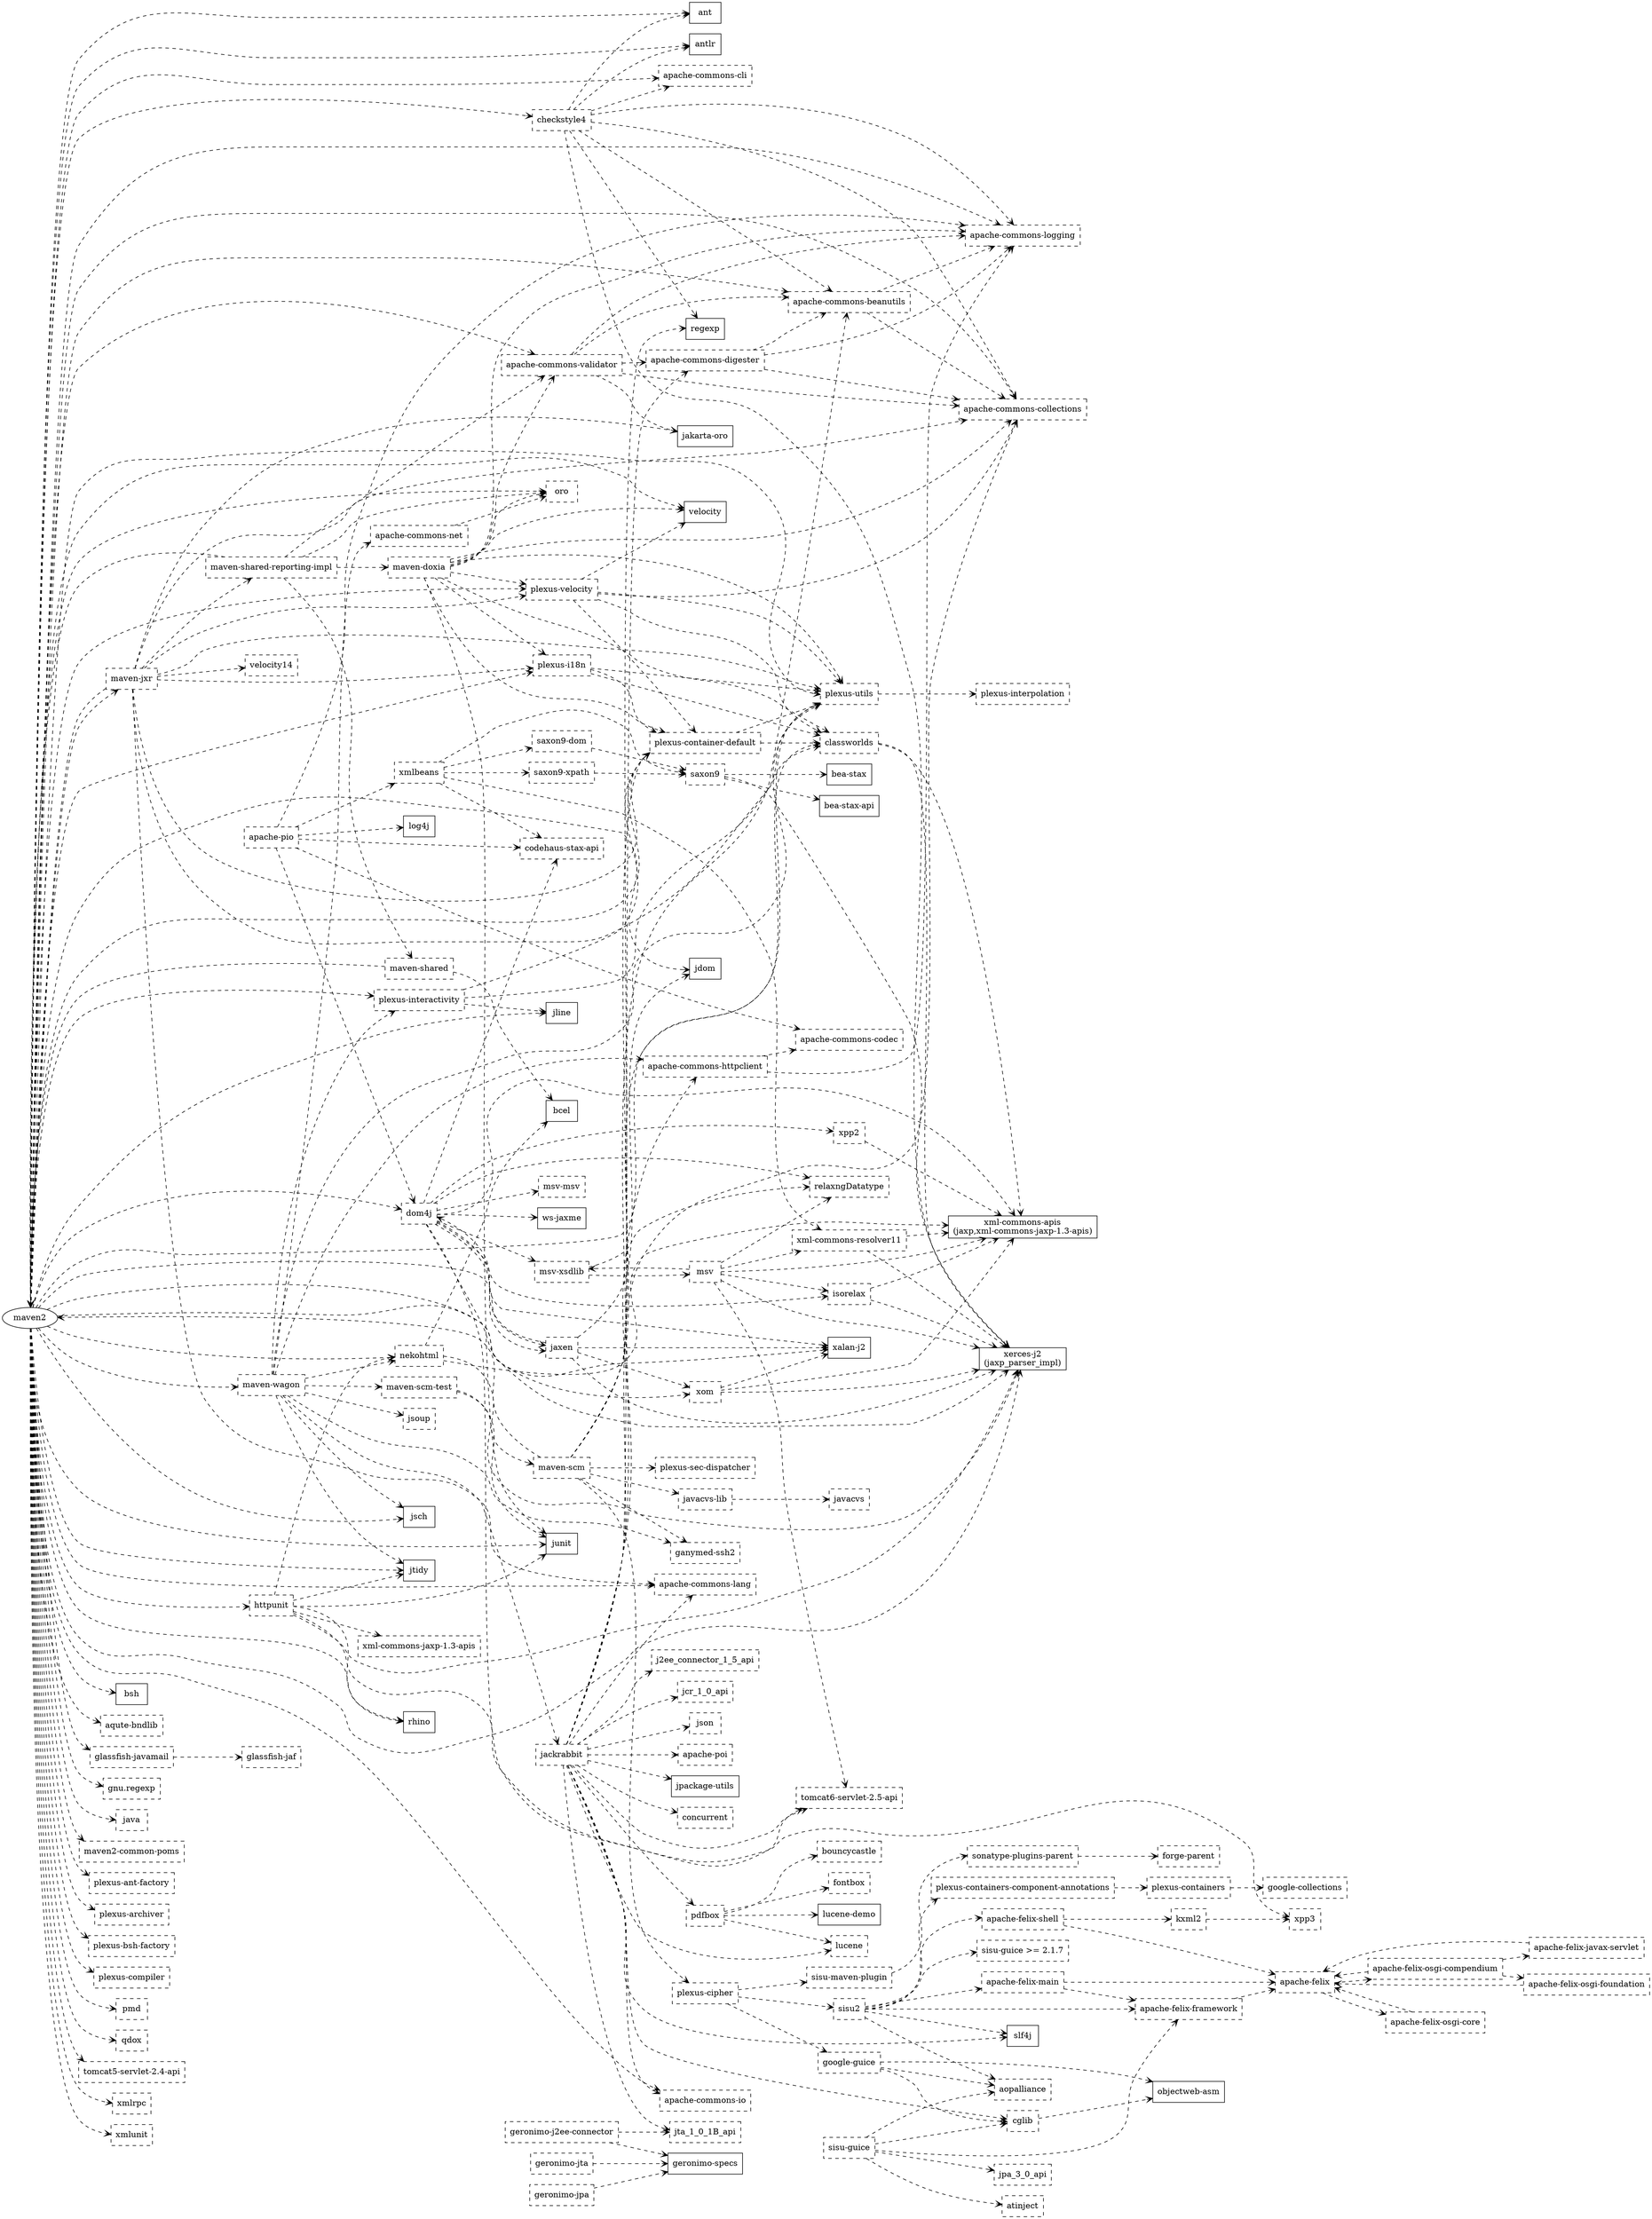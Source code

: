 digraph "maven2-dependencies" {
	rankdir=LR;
	compound=true;
	node [ shape=box style=dashed ];
	edge [ arrowhead=open arrowtail=open style=dashed ];

	"maven2"            [ style=solid shape=oval ];

	"ant"               [ style=solid ];
	"antlr"             [ style=solid ];
	"bcel"              [ style=solid ];
	"bea-stax"          [ style=solid ];
	"bea-stax-api"      [ style=solid ];
	"bsh"               [ style=solid ];
	"geronimo-specs"    [ style=solid ];
	"jakarta-oro"       [ style=solid ];
	"jpackage-utils"    [ style=solid ];
	"jdom"              [ style=solid ];
	"jline"             [ style=solid ];
	"jsch"              [ style=solid ];
	"jtidy"             [ style=solid ];
	"junit"             [ style=solid ];
	"log4j"             [ style=solid ];
	"lucene-demo"       [ style=solid ];
	"objectweb-asm"     [ style=solid ];
	"regexp"            [ style=solid ];
	"rhino"             [ style=solid ];
	"slf4j"             [ style=solid ];
	"velocity"          [ style=solid ];
	"ws-jaxme"          [ style=solid ];
	"xalan-j2"          [ style=solid ];
	"xerces-j2"         [ style=solid label="xerces-j2\n(jaxp_parser_impl)" ];
	"xml-commons-apis"  [ style=solid label="xml-commons-apis\n(jaxp,xml-commons-jaxp-1.3-apis)" ];


	"maven2" -> "ant";
	"maven2" -> "antlr";
	"maven2" -> "apache-commons-beanutils";
	"maven2" -> "apache-commons-cli";
	"maven2" -> "apache-commons-collections";
	"maven2" -> "apache-commons-io";
	"maven2" -> "apache-commons-lang";
	"maven2" -> "apache-commons-logging";
	"maven2" -> "apache-commons-validator";
	"maven2" -> "aqute-bndlib";
	"maven2" -> "bsh";
	"maven2" -> "checkstyle4";
	"maven2" -> "classworlds";
	"maven2" -> "dom4j";
	"maven2" -> "glassfish-javamail";
	"maven2" -> "gnu.regexp";
	"maven2" -> "httpunit";
	"maven2" -> "java";
	"maven2" -> "jaxen";
	"maven2" -> "jdom";
	"maven2" -> "jline";
	"maven2" -> "jsch";
	"maven2" -> "jtidy";
	"maven2" -> "junit";
	"maven2" -> "maven2-common-poms";
	"maven2" -> "maven-jxr";
	"maven2" -> "maven-wagon";
	"maven2" -> "nekohtml";
	"maven2" -> "oro";
	"maven2" -> "plexus-ant-factory";
	"maven2" -> "plexus-archiver";
	"maven2" -> "plexus-bsh-factory";
	"maven2" -> "plexus-compiler";
	"maven2" -> "plexus-container-default";
	"maven2" -> "plexus-i18n";
	"maven2" -> "plexus-interactivity";
	"maven2" -> "plexus-utils";
	"maven2" -> "plexus-velocity";
	"maven2" -> "pmd";
	"maven2" -> "qdox";
	"maven2" -> "rhino";
	"maven2" -> "tomcat5-servlet-2.4-api";
	"maven2" -> "velocity";
	"maven2" -> "xalan-j2";
	"maven2" -> "xerces-j2";
	"maven2" -> "xmlrpc";
	"maven2" -> "xmlunit";
	"maven2" -> "xom";

//	"maven2"                      -> "jpackage-utils";
//	"apache-commons-beanutils"    -> "jpackage-utils";
//	"apache-commons-cli"          -> "jpackage-utils";
//	"apache-commons-collections"  -> "jpackage-utils";
//	"apache-commons-io"           -> "jpackage-utils";
//	"apache-commons-lang"         -> "jpackage-utils";
//	"apache-commons-logging"      -> "jpackage-utils";
//	"apache-commons-validator"    -> "jpackage-utils";
//	"apache-commons-digester"     -> "jpackage-utils";
//	"aqute-bndlib"                -> "jpackage-utils";
//	"checkstyle4"                 -> "jpackage-utils";
//	"classworlds"                 -> "jpackage-utils";
//	"dom4j"                       -> "jpackage-utils";
//	"xom"                         -> "jpackage-utils";
//	"msv"                         -> "jpackage-utils";
//	"msv-xsdlib"                  -> "jpackage-utils";
//	"jaxen"                       -> "jpackage-utils";
//	"xml-commons-resolver11"      -> "jpackage-utils";
//	"codehaus-stax-api"           -> "jpackage-utils";
//	"xpp2"                        -> "jpackage-utils";
//	"xpp3"                        -> "jpackage-utils";
//	"gnu-regexp"                  -> "jpackage-utils";
//	"httpunit"                    -> "jpackage-utils";
//	"nekohtml"                    -> "jpackage-utils";
//	"maven2-common-poms"          -> "jpackage-utils";
//	"maven-jxr"                   -> "jpackage-utils";
//	"maven-shared-reporting-impl" -> "jpackage-utils";
//	"maven-doxia"                 -> "jpackage-utils";
//	"plexus-container-default"    -> "jpackage-utils";
//	"plexus-utils"                -> "jpackage-utils";
//	"plexus-interpolation"        -> "jpackage-utils";
//	"plexus-i18n"                 -> "jpackage-utils";
//	"plexus-velocity"             -> "jpackage-utils";
//	"maven-shared"                -> "jpackage-utils";
//	"maven-wagon"                 -> "jpackage-utils";
//	"apache-commons-httpclient"   -> "jpackage-utils";
//	"apache-commons-codec"        -> "jpackage-utils";
//	"apache-commons-net"          -> "jpackage-utils";
//	"ganymed-ssh2"                -> "jpackage-utils";
//	"xmlbeans"                    -> "jpackage-utils";
//	"saxon9"                      -> "jpackage-utils";
//	"cglib"                       -> "jpackage-utils";
//	"concurrent"                  -> "jpackage-utils";
//	"day-jcr-1.0-api"             -> "jpackage-utils";
//	"json"                        -> "jpackage-utils";
//	"lucene24"                    -> "jpackage-utils";
//	"pdfbox"                      -> "jpackage-utils";
//	"bouncycastle"                -> "jpackage-utils";
//	"fontbox"                     -> "jpackage-utils";
//	"jsoup"                       -> "jpackage-utils";
//	"maven-scm"                   -> "jpackage-utils";
//	"javacvs"                     -> "jpackage-utils";
//	"plexus-cipher"               -> "jpackage-utils";
//	"google-guice"                -> "jpackage-utils";
//	"aopalliance"                 -> "jpackage-utils";
//	"sisu2"                       -> "jpackage-utils";
//	"apache-felix"                -> "jpackage-utils";
//	"kxml2"                       -> "jpackage-utils";
//	"google-collections"          -> "jpackage-utils";
//	"sisu-guice"                   -> "jpackage-utils";
//	"atinject"                     -> "jpackage-utils";
//	"sisu-maven-plugin"            -> "jpackage-utils";
//	"sonatype-plugins-parent"      -> "jpackage-utils";
//	"forge-parent"                 -> "jpackage-utils";
//	"plexus-sec-dispatcher"        -> "jpackage-utils";
//	"plexus-interactivity"         -> "jpackage-utils";

	"apache-commons-beanutils"   -> "apache-commons-collections";
	"apache-commons-beanutils"   -> "apache-commons-logging";

	"apache-commons-validator"   -> "apache-commons-beanutils";
	"apache-commons-validator"   -> "apache-commons-collections";
	"apache-commons-validator"   -> "apache-commons-digester";
	"apache-commons-validator"   -> "apache-commons-logging";
	"apache-commons-validator"   -> "jakarta-oro";

	"apache-commons-digester"    -> "apache-commons-beanutils";
	"apache-commons-digester"    -> "apache-commons-collections";
	"apache-commons-digester"    -> "apache-commons-logging";

	"checkstyle4"                -> "ant";
	"checkstyle4"                -> "antlr";
	"checkstyle4"                -> "apache-commons-beanutils";
	"checkstyle4"                -> "apache-commons-cli";
	"checkstyle4"                -> "apache-commons-collections";
	"checkstyle4"                -> "apache-commons-logging";
	"checkstyle4"                -> "xerces-j2"; // jaxp_parser_impl
	"checkstyle4"                -> "regexp";

	"classworlds"                -> "xerces-j2";
	"classworlds"                -> "xml-commons-apis"; // xml-commons-jaxp-1.3-apis

	"dom4j"                      -> "isorelax";
	"dom4j"                      -> "jaxen";
	"dom4j"                      -> "xml-commons-apis"; // jaxp
	"dom4j"                      -> "msv-msv";
	"dom4j"                      -> "msv-xsdlib";
	"dom4j"                      -> "relaxngDatatype";
	"dom4j"                      -> "codehaus-stax-api"; // stax_1_0_api
	"dom4j"                      -> "ws-jaxme";
	"dom4j"                      -> "xalan-j2";
	"dom4j"                      -> "xerces-j2";
	"dom4j"                      -> "xpp2";
	"dom4j"                      -> "xpp3";

	"isorelax"                   -> "xerces-j2";
	"isorelax"                   -> "xml-commons-apis";

	"jaxen"                      -> "dom4j";
	"jaxen"                      -> "jdom";
	"jaxen"                      -> "xalan-j2";
	"jaxen"                      -> "xerces-j2";
	"jaxen"                      -> "xom";

	"xom"                        -> "xalan-j2";
	"xom"                        -> "xerces-j2";
	"xom"                        -> "xml-commons-apis"; // xml-commons-jaxp-1.3-apis

	"msv"                        -> "isorelax";
	"msv"                        -> "msv-xsdlib";
	"msv"                        -> "relaxngDatatype";
	"msv"                        -> "tomcat6-servlet-2.5-api"; // servletapi5,servlet_2_5_api
	"msv"                        -> "xerces-j2";
	"msv"                        -> "xml-commons-apis"; // xml-commons-jaxp-1.3-apis
	"msv"                        -> "xml-commons-resolver11";

	"msv-xsdlib"                 -> "msv";
	"msv-xsdlib"                 -> "relaxngDatatype";

	"xml-commons-resolver11"     -> "xerces-j2"; // jaxp_parser_impl
	"xml-commons-resolver11"     -> "xml-commons-apis"; // xml-commons, xml-commons-jaxp-1.3-apis

	"xpp2"                       -> "xml-commons-apis"; // xml-commons-jaxp-1.3-apis

	"glassfish-javamail"         -> "glassfish-jaf";

//	"gnu-regexp"                 -> "java-devel";

	"httpunit"                   -> "jtidy";
	"httpunit"                   -> "junit";
	"httpunit"                   -> "nekohtml";
	"httpunit"                   -> "rhino";
	"httpunit"                   -> "tomcat6-servlet-2.5-api"; // servlet_2_5_api
	"httpunit"                   -> "xerces-j2";
	"httpunit"                   -> "xml-commons-jaxp-1.3-apis";

	"nekohtml"                   -> "bcel";
	"nekohtml"                   -> "xerces-j2";
	"nekohtml"                   -> "xml-commons-apis"; // xml-commons-jaxp-1.3-apis

	"maven-jxr"                  -> "classworlds";
	"maven-jxr"                  -> "apache-commons-collections"; // jakarta-commons-collections
	"maven-jxr"                  -> "apache-commons-lang"; // jakarta-commons-lang
	"maven-jxr"                  -> "jakarta-oro";
	"maven-jxr"                  -> "maven2"; // maven2-bootstrap
	"maven-jxr"                  -> "maven-shared-reporting-impl";
	"maven-jxr"                  -> "plexus-container-default";
	"maven-jxr"                  -> "plexus-i18n";
	"maven-jxr"                  -> "plexus-utils";
	"maven-jxr"                  -> "plexus-velocity";
	"maven-jxr"                  -> "velocity14";

	"maven-shared-reporting-impl" -> "apache-commons-validator";
	"maven-shared-reporting-impl" -> "oro"; // jakarta-oro
	"maven-shared-reporting-impl" -> "maven2"; // maven2-bootstrap
	"maven-shared-reporting-impl" -> "maven-doxia";
	"maven-shared-reporting-impl" -> "maven-shared";

	"maven-doxia"                 -> "apache-commons-collections";
	"maven-doxia"                 -> "apache-commons-logging";
	"maven-doxia"                 -> "apache-commons-validator";
	"maven-doxia"                 -> "classworlds";
	"maven-doxia"                 -> "junit";
	"maven-doxia"                 -> "oro"; // jakarta-oro
	"maven-doxia"                 -> "plexus-container-default";
	"maven-doxia"                 -> "plexus-i18n";
	"maven-doxia"                 -> "plexus-utils";
	"maven-doxia"                 -> "plexus-velocity";
	"maven-doxia"                 -> "velocity";

	"plexus-container-default"    -> "classworlds";
	"plexus-container-default"    -> "plexus-utils";

	"plexus-utils"                -> "plexus-interpolation";

	"plexus-i18n"                 -> "classworlds";
	"plexus-i18n"                 -> "plexus-container-default";
	"plexus-i18n"                 -> "plexus-utils";

	"plexus-velocity"             -> "classworlds";
	"plexus-velocity"             -> "apache-commons-collections"; // jakarta-commons-collections
	"plexus-velocity"             -> "plexus-container-default";
	"plexus-velocity"             -> "plexus-utils";
	"plexus-velocity"             -> "velocity";

	"maven-shared"                -> "bcel";
	"maven-shared"                -> "maven2"; // maven2-bootstrap

	"maven-wagon"                 -> "apache-commons-httpclient";
	"maven-wagon"                 -> "apache-commons-net";
	"maven-wagon"                 -> "ganymed-ssh2";
	"maven-wagon"                 -> "jackrabbit";
	"maven-wagon"                 -> "jsch";
	"maven-wagon"                 -> "jsoup";
	"maven-wagon"                 -> "jtidy";
	"maven-wagon"                 -> "maven-scm-test";
	"maven-wagon"                 -> "nekohtml";
	"maven-wagon"                 -> "plexus-interactivity";
	"maven-wagon"                 -> "plexus-utils";

	"apache-commons-httpclient"   -> "apache-commons-codec";
	"apache-commons-httpclient"   -> "apache-commons-logging";

	"apache-commons-net"          -> "oro"; // jakarta-oro

	"jackrabbit"                  -> "apache-commons-beanutils";
	"jackrabbit"                  -> "apache-commons-collections";
	"jackrabbit"                  -> "apache-commons-digester";
	"jackrabbit"                  -> "apache-commons-httpclient";
	"jackrabbit"                  -> "apache-commons-io";
	"jackrabbit"                  -> "apache-commons-lang";
	"jackrabbit"                  -> "apache-poi";
	"jackrabbit"                  -> "cglib";
	"jackrabbit"                  -> "concurrent";
	"jackrabbit"                  -> "j2ee_connector_1_5_api";
	"jackrabbit"                  -> "jcr_1_0_api";
	"jackrabbit"                  -> "jpackage-utils";
	"jackrabbit"                  -> "json";
	"jackrabbit"                  -> "jta_1_0_1B_api";
	"jackrabbit"                  -> "lucene";
	"jackrabbit"                  -> "pdfbox";
	"jackrabbit"                  -> "tomcat6-servlet-2.5-api"; // servletapi5,servlet_2_5_api
	"jackrabbit"                  -> "slf4j";

	"apache-pio"                  -> "apache-commons-codec";
	"apache-pio"                  -> "apache-commons-logging";
	"apache-pio"                  -> "dom4j";
	"apache-pio"                  -> "log4j";
	"apache-pio"                  -> "codehaus-stax-api"; // stax_1_0_api
	"apache-pio"                  -> "xmlbeans";

	"xmlbeans"                    -> "saxon9";
	"xmlbeans"                    -> "saxon9-dom";
	"xmlbeans"                    -> "saxon9-xpath";
	"xmlbeans"                    -> "codehaus-stax-api"; // stax_1_0_api
	"xmlbeans"                    -> "xml-commons-resolver11";

	"saxon9"                      -> "bea-stax";
	"saxon9"                      -> "bea-stax-api";
	"saxon9"                      -> "xerces-j2"; // jaxp_parser_impl

	"saxon9-dom"                  -> "saxon9";

	"saxon9-xpath"                -> "saxon9";

	"cglib"                       -> "objectweb-asm";

	"geronimo-j2ee-connector"     -> "geronimo-specs";
	"geronimo-j2ee-connector"     -> "jta_1_0_1B_api"; // geronimo-jta

	"geronimo-jta"                -> "geronimo-specs";

	"pdfbox"                      -> "bouncycastle";
	"pdfbox"                      -> "fontbox";
	"pdfbox"                      -> "lucene";
	"pdfbox"                      -> "lucene-demo";

	"maven-scm-test"              -> "junit";
	"maven-scm-test"              -> "maven-scm";

	"maven-scm"                   -> "ganymed-ssh2";
	"maven-scm"                   -> "javacvs-lib";
	"maven-scm"                   -> "maven2"; // maven2-bootstrap
	"maven-scm"                   -> "plexus-cipher";
	"maven-scm"                   -> "plexus-container-default";
	"maven-scm"                   -> "plexus-sec-dispatcher";
	"maven-scm"                   -> "plexus-utils";
	"maven-scm"                   -> "regexp";

	"javacvs-lib"                 -> "javacvs";

	"plexus-cipher"               -> "google-guice";
	"plexus-cipher"               -> "sisu2";
	"plexus-cipher"               -> "sisu-maven-plugin";

	"google-guice"                -> "aopalliance";
	"google-guice"                -> "cglib";
	"google-guice"                -> "objectweb-asm";

	"sisu2"                       -> "aopalliance";
	"sisu2"                       -> "apache-felix-framework";
	"sisu2"                       -> "apache-felix-main";
	"sisu2"                       -> "apache-felix-shell";
	"sisu2"                       -> "plexus-containers-component-annotations";
	"sisu2"                       -> "sisu-guice >= 2.1.7";
	"sisu2"                       -> "slf4j";

	"apache-felix-framework"      -> "apache-felix";

	"apache-felix"                -> "apache-felix-osgi-compendium";
	"apache-felix"                -> "apache-felix-osgi-core";

	"apache-felix-osgi-compendium" -> "apache-felix";
	"apache-felix-osgi-compendium" -> "apache-felix-javax-servlet";
	"apache-felix-osgi-compendium" -> "apache-felix-osgi-foundation";

	"apache-felix-javax-servlet"   -> "apache-felix";

	"apache-felix-osgi-foundation" -> "apache-felix";

	"apache-felix-osgi-core"       -> "apache-felix";

	"apache-felix-main"            -> "apache-felix";

	"apache-felix-main"            -> "apache-felix-framework";

	"apache-felix-shell"           -> "apache-felix";
	"apache-felix-shell"           -> "kxml2";

	"kxml2"                        -> "xpp3";

	"plexus-containers-component-annotations" -> "plexus-containers";
	"plexus-containers"                       -> "google-collections";

	"sisu-guice"                   -> "aopalliance";
	"sisu-guice"                   -> "apache-felix-framework";
	"sisu-guice"                   -> "atinject";
	"sisu-guice"                   -> "cglib";
	"sisu-guice"                   -> "jpa_3_0_api";

	"geronimo-jpa"                 -> "geronimo-specs";

	"sisu-maven-plugin"            -> "sonatype-plugins-parent";

	"sonatype-plugins-parent"      -> "forge-parent";

	"plexus-interactivity"         -> "jline";
	"plexus-interactivity"         -> "plexus-container-default";
	"plexus-interactivity"         -> "plexus-utils";


}

